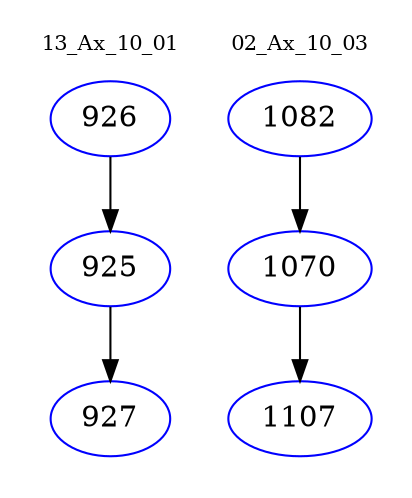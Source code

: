 digraph{
subgraph cluster_0 {
color = white
label = "13_Ax_10_01";
fontsize=10;
T0_926 [label="926", color="blue"]
T0_926 -> T0_925 [color="black"]
T0_925 [label="925", color="blue"]
T0_925 -> T0_927 [color="black"]
T0_927 [label="927", color="blue"]
}
subgraph cluster_1 {
color = white
label = "02_Ax_10_03";
fontsize=10;
T1_1082 [label="1082", color="blue"]
T1_1082 -> T1_1070 [color="black"]
T1_1070 [label="1070", color="blue"]
T1_1070 -> T1_1107 [color="black"]
T1_1107 [label="1107", color="blue"]
}
}
